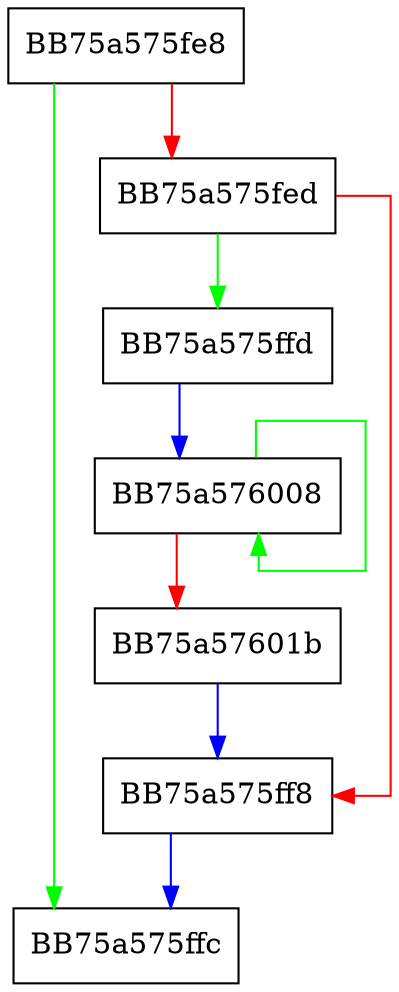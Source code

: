 digraph sqlite3SrcListShiftJoinType {
  node [shape="box"];
  graph [splines=ortho];
  BB75a575fe8 -> BB75a575ffc [color="green"];
  BB75a575fe8 -> BB75a575fed [color="red"];
  BB75a575fed -> BB75a575ffd [color="green"];
  BB75a575fed -> BB75a575ff8 [color="red"];
  BB75a575ff8 -> BB75a575ffc [color="blue"];
  BB75a575ffd -> BB75a576008 [color="blue"];
  BB75a576008 -> BB75a576008 [color="green"];
  BB75a576008 -> BB75a57601b [color="red"];
  BB75a57601b -> BB75a575ff8 [color="blue"];
}